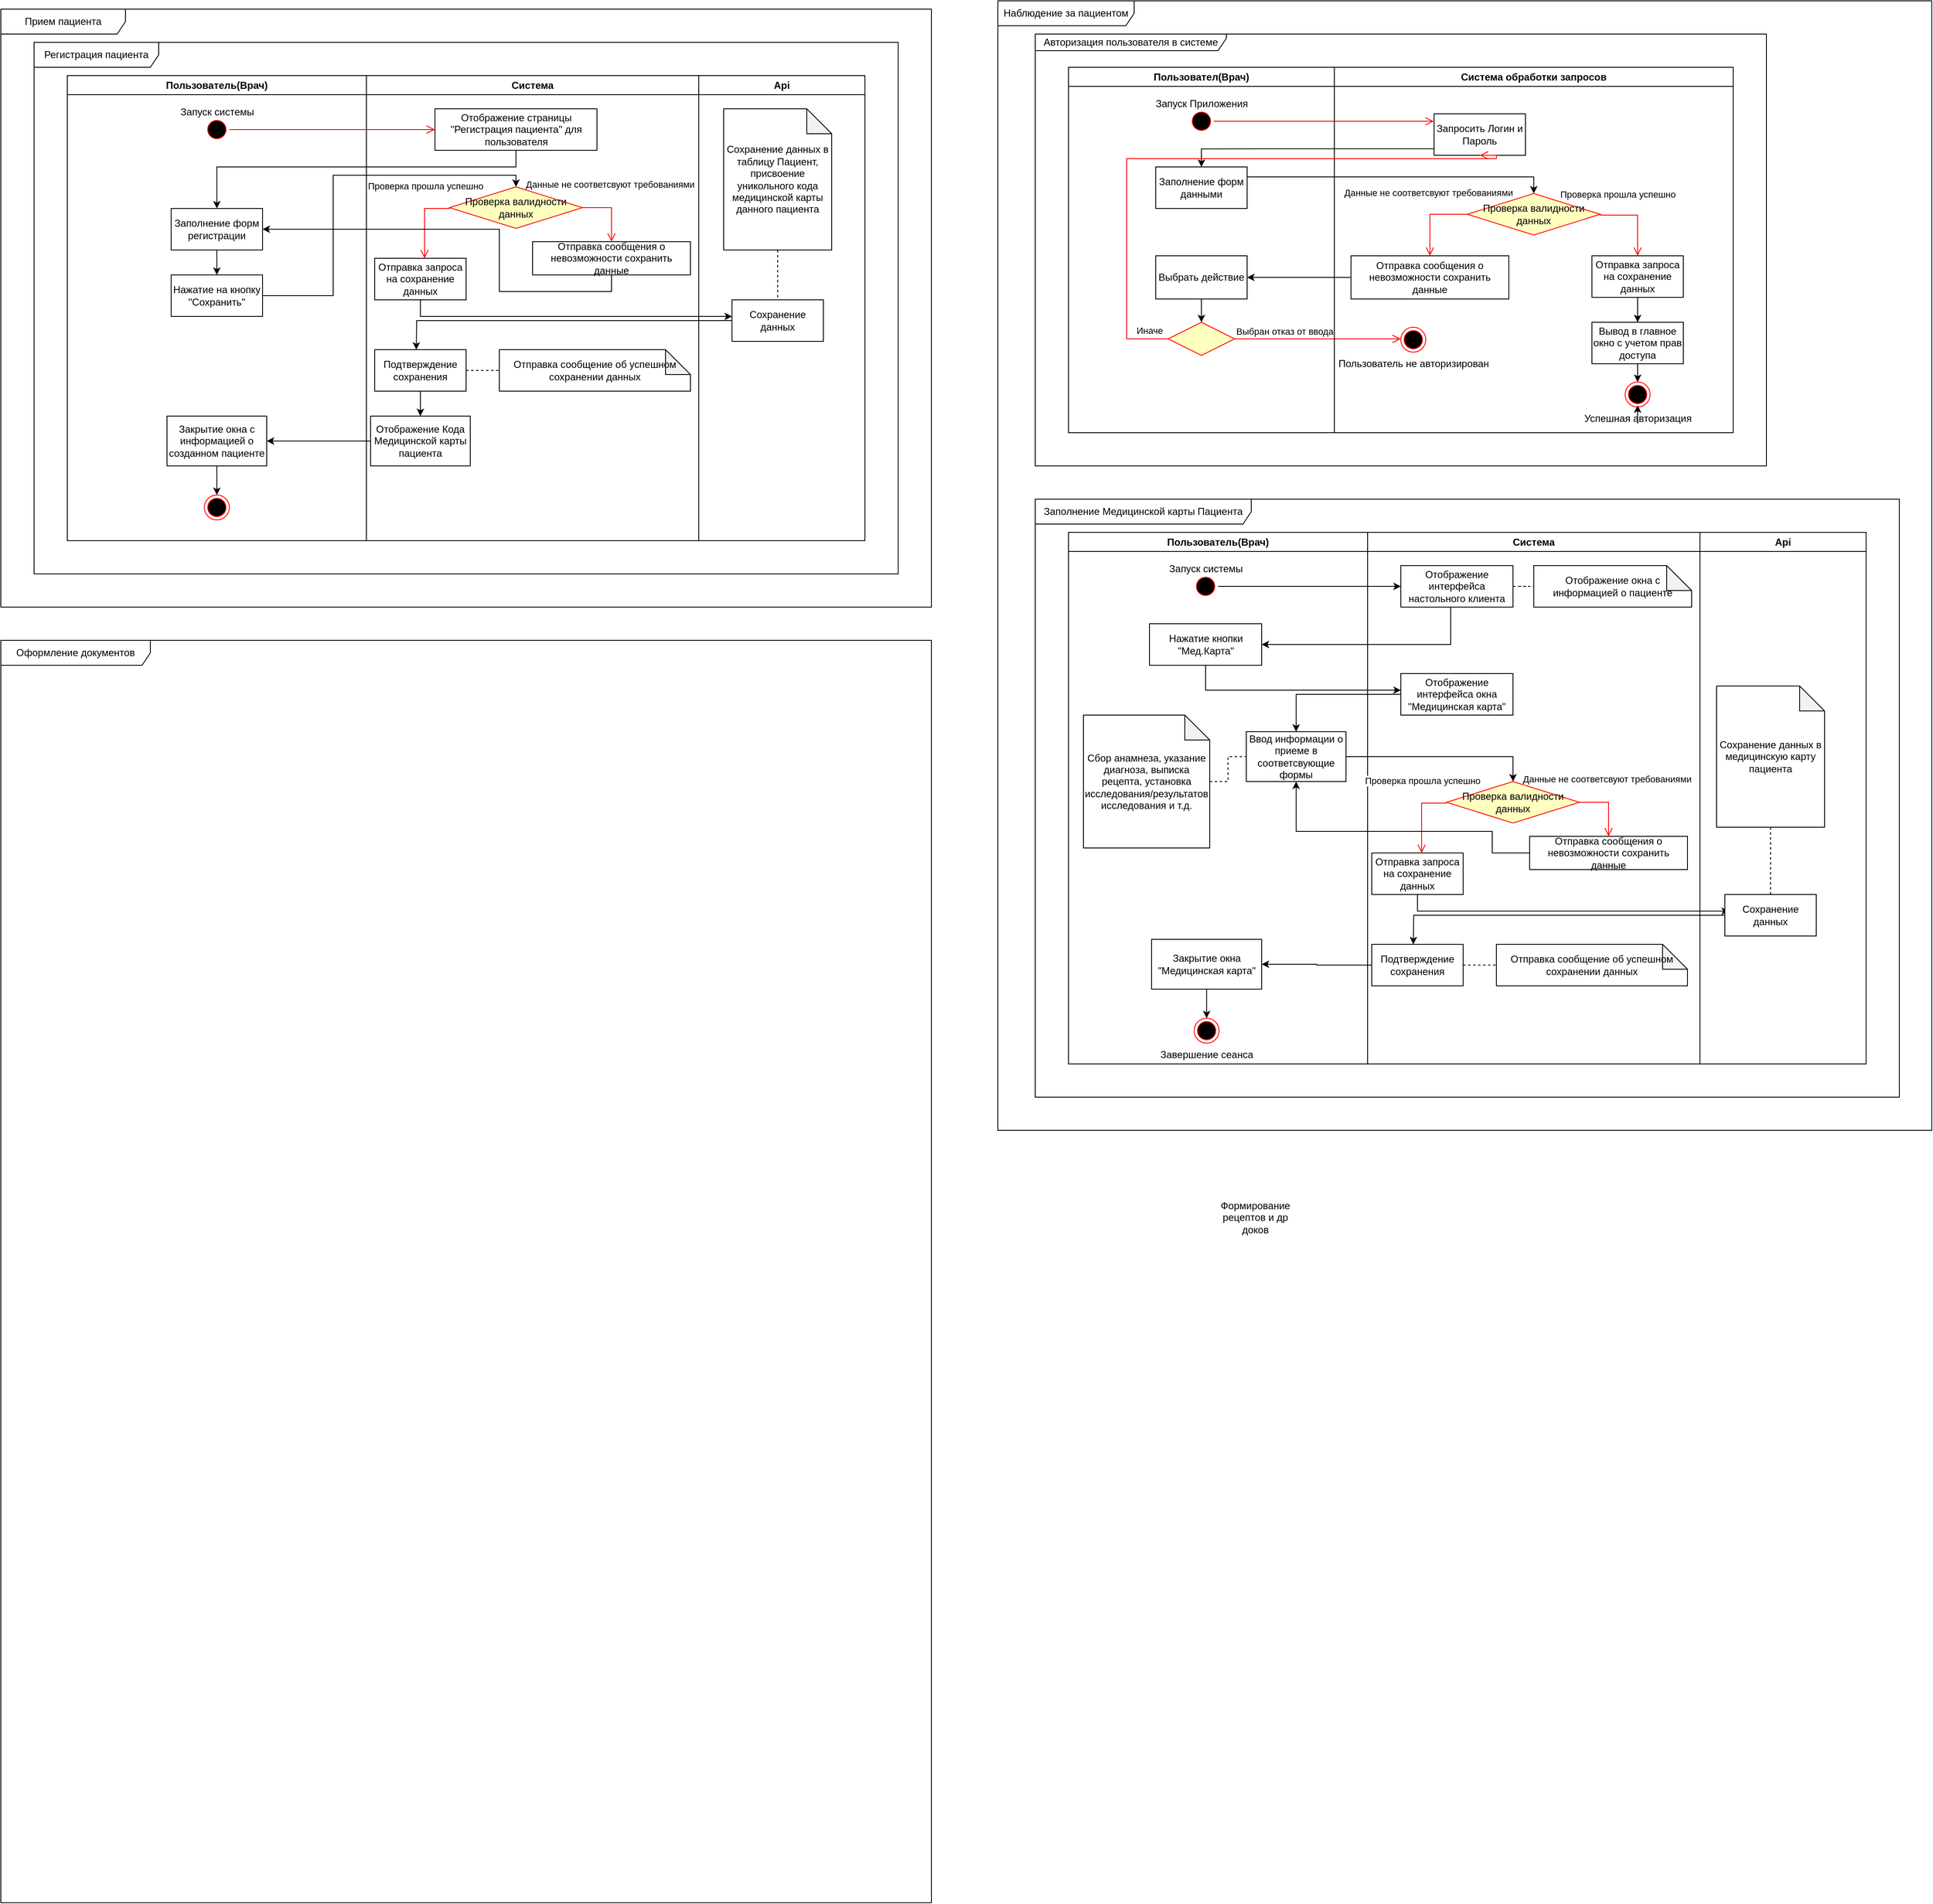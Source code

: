 <mxfile version="23.1.5" type="device">
  <diagram name="Страница — 1" id="VFu7LpfkQne6E0G_gx2B">
    <mxGraphModel dx="1615" dy="982" grid="1" gridSize="10" guides="1" tooltips="1" connect="1" arrows="1" fold="1" page="1" pageScale="1" pageWidth="827" pageHeight="1169" math="0" shadow="0">
      <root>
        <mxCell id="0" />
        <mxCell id="1" parent="0" />
        <mxCell id="1vLvSGxopapzkzXCBn_X-2" value="Пользователь(Врач)" style="swimlane;whiteSpace=wrap;html=1;" parent="1" vertex="1">
          <mxGeometry x="80" y="120" width="360" height="560" as="geometry" />
        </mxCell>
        <mxCell id="1vLvSGxopapzkzXCBn_X-15" value="Запуск системы&lt;br&gt;&lt;br&gt;&lt;br&gt;&lt;div&gt;&lt;br&gt;&lt;/div&gt;" style="ellipse;html=1;shape=startState;fillColor=#000000;strokeColor=#ff0000;" parent="1vLvSGxopapzkzXCBn_X-2" vertex="1">
          <mxGeometry x="165" y="50" width="30" height="30" as="geometry" />
        </mxCell>
        <mxCell id="1vLvSGxopapzkzXCBn_X-26" style="edgeStyle=orthogonalEdgeStyle;rounded=0;orthogonalLoop=1;jettySize=auto;html=1;" parent="1vLvSGxopapzkzXCBn_X-2" source="1vLvSGxopapzkzXCBn_X-25" edge="1">
          <mxGeometry relative="1" as="geometry">
            <mxPoint x="180" y="240" as="targetPoint" />
          </mxGeometry>
        </mxCell>
        <mxCell id="1vLvSGxopapzkzXCBn_X-25" value="Заполнение форм регистрации" style="html=1;whiteSpace=wrap;" parent="1vLvSGxopapzkzXCBn_X-2" vertex="1">
          <mxGeometry x="125" y="160" width="110" height="50" as="geometry" />
        </mxCell>
        <mxCell id="1vLvSGxopapzkzXCBn_X-32" value="Нажатие на кнопку &quot;Сохранить&quot;" style="html=1;whiteSpace=wrap;" parent="1vLvSGxopapzkzXCBn_X-2" vertex="1">
          <mxGeometry x="125" y="240" width="110" height="50" as="geometry" />
        </mxCell>
        <mxCell id="1vLvSGxopapzkzXCBn_X-53" style="edgeStyle=orthogonalEdgeStyle;rounded=0;orthogonalLoop=1;jettySize=auto;html=1;entryX=0.5;entryY=0;entryDx=0;entryDy=0;" parent="1vLvSGxopapzkzXCBn_X-2" source="1vLvSGxopapzkzXCBn_X-49" target="1vLvSGxopapzkzXCBn_X-52" edge="1">
          <mxGeometry relative="1" as="geometry" />
        </mxCell>
        <mxCell id="1vLvSGxopapzkzXCBn_X-49" value="Закрытие окна с информацией о созданном пациенте" style="rounded=0;whiteSpace=wrap;html=1;" parent="1vLvSGxopapzkzXCBn_X-2" vertex="1">
          <mxGeometry x="120" y="410" width="120" height="60" as="geometry" />
        </mxCell>
        <mxCell id="1vLvSGxopapzkzXCBn_X-52" value="" style="ellipse;html=1;shape=endState;fillColor=#000000;strokeColor=#ff0000;" parent="1vLvSGxopapzkzXCBn_X-2" vertex="1">
          <mxGeometry x="165" y="505" width="30" height="30" as="geometry" />
        </mxCell>
        <mxCell id="1vLvSGxopapzkzXCBn_X-5" value="Система" style="swimlane;whiteSpace=wrap;html=1;" parent="1" vertex="1">
          <mxGeometry x="440" y="120" width="400" height="560" as="geometry" />
        </mxCell>
        <mxCell id="1vLvSGxopapzkzXCBn_X-22" value="Отображение страницы &quot;Регистрация пациента&quot; для пользователя" style="html=1;whiteSpace=wrap;" parent="1vLvSGxopapzkzXCBn_X-5" vertex="1">
          <mxGeometry x="82.5" y="40" width="195" height="50" as="geometry" />
        </mxCell>
        <mxCell id="1vLvSGxopapzkzXCBn_X-29" value="Проверка валидности данных" style="rhombus;whiteSpace=wrap;html=1;fontColor=#000000;fillColor=#ffffc0;strokeColor=#ff0000;" parent="1vLvSGxopapzkzXCBn_X-5" vertex="1">
          <mxGeometry x="100" y="134" width="160" height="50" as="geometry" />
        </mxCell>
        <mxCell id="1vLvSGxopapzkzXCBn_X-34" value="Отправка сообщения о невозможности сохранить данные" style="html=1;whiteSpace=wrap;" parent="1vLvSGxopapzkzXCBn_X-5" vertex="1">
          <mxGeometry x="200" y="200" width="190" height="40" as="geometry" />
        </mxCell>
        <mxCell id="1vLvSGxopapzkzXCBn_X-30" value="Данные не соответсвуют требованиями" style="edgeStyle=orthogonalEdgeStyle;html=1;align=left;verticalAlign=bottom;endArrow=open;endSize=8;strokeColor=#ff0000;rounded=0;exitX=1;exitY=0.5;exitDx=0;exitDy=0;entryX=0.5;entryY=0;entryDx=0;entryDy=0;" parent="1vLvSGxopapzkzXCBn_X-5" source="1vLvSGxopapzkzXCBn_X-29" target="1vLvSGxopapzkzXCBn_X-34" edge="1">
          <mxGeometry x="-1" y="73" relative="1" as="geometry">
            <mxPoint x="320" y="200" as="targetPoint" />
            <mxPoint x="260" y="170" as="sourcePoint" />
            <mxPoint x="-70" y="54" as="offset" />
          </mxGeometry>
        </mxCell>
        <mxCell id="1vLvSGxopapzkzXCBn_X-37" style="edgeStyle=orthogonalEdgeStyle;rounded=0;orthogonalLoop=1;jettySize=auto;html=1;" parent="1vLvSGxopapzkzXCBn_X-5" source="1vLvSGxopapzkzXCBn_X-36" edge="1">
          <mxGeometry relative="1" as="geometry">
            <mxPoint x="440" y="290" as="targetPoint" />
            <Array as="points">
              <mxPoint x="65" y="290" />
            </Array>
          </mxGeometry>
        </mxCell>
        <mxCell id="1vLvSGxopapzkzXCBn_X-36" value="Отправка запроса на сохранение данных" style="html=1;whiteSpace=wrap;" parent="1vLvSGxopapzkzXCBn_X-5" vertex="1">
          <mxGeometry x="10" y="220" width="110" height="50" as="geometry" />
        </mxCell>
        <mxCell id="1vLvSGxopapzkzXCBn_X-31" value="Проверка прошла успешно" style="edgeStyle=orthogonalEdgeStyle;html=1;align=left;verticalAlign=top;endArrow=open;endSize=8;strokeColor=#ff0000;rounded=0;exitX=0;exitY=0.5;exitDx=0;exitDy=0;" parent="1vLvSGxopapzkzXCBn_X-5" source="1vLvSGxopapzkzXCBn_X-29" edge="1">
          <mxGeometry x="-0.319" y="-81" relative="1" as="geometry">
            <mxPoint x="70" y="220" as="targetPoint" />
            <Array as="points">
              <mxPoint x="100" y="160" />
              <mxPoint x="70" y="160" />
              <mxPoint x="70" y="220" />
            </Array>
            <mxPoint x="11" y="-40" as="offset" />
          </mxGeometry>
        </mxCell>
        <mxCell id="1vLvSGxopapzkzXCBn_X-43" style="edgeStyle=orthogonalEdgeStyle;rounded=0;orthogonalLoop=1;jettySize=auto;html=1;" parent="1vLvSGxopapzkzXCBn_X-5" source="1vLvSGxopapzkzXCBn_X-40" edge="1">
          <mxGeometry relative="1" as="geometry">
            <mxPoint x="65" y="410" as="targetPoint" />
          </mxGeometry>
        </mxCell>
        <mxCell id="1vLvSGxopapzkzXCBn_X-40" value="Подтверждение сохранения" style="html=1;whiteSpace=wrap;" parent="1vLvSGxopapzkzXCBn_X-5" vertex="1">
          <mxGeometry x="10" y="330" width="110" height="50" as="geometry" />
        </mxCell>
        <mxCell id="1vLvSGxopapzkzXCBn_X-41" value="Отправка сообщение об успешном сохранении данных" style="shape=note;whiteSpace=wrap;html=1;backgroundOutline=1;darkOpacity=0.05;" parent="1vLvSGxopapzkzXCBn_X-5" vertex="1">
          <mxGeometry x="160" y="330" width="230" height="50" as="geometry" />
        </mxCell>
        <mxCell id="1vLvSGxopapzkzXCBn_X-42" style="edgeStyle=orthogonalEdgeStyle;rounded=0;orthogonalLoop=1;jettySize=auto;html=1;entryX=0;entryY=0.5;entryDx=0;entryDy=0;entryPerimeter=0;dashed=1;endArrow=none;endFill=0;" parent="1vLvSGxopapzkzXCBn_X-5" source="1vLvSGxopapzkzXCBn_X-40" target="1vLvSGxopapzkzXCBn_X-41" edge="1">
          <mxGeometry relative="1" as="geometry" />
        </mxCell>
        <mxCell id="1vLvSGxopapzkzXCBn_X-48" style="edgeStyle=orthogonalEdgeStyle;rounded=0;orthogonalLoop=1;jettySize=auto;html=1;" parent="1vLvSGxopapzkzXCBn_X-5" source="1vLvSGxopapzkzXCBn_X-45" edge="1">
          <mxGeometry relative="1" as="geometry">
            <mxPoint x="-120" y="440" as="targetPoint" />
          </mxGeometry>
        </mxCell>
        <mxCell id="1vLvSGxopapzkzXCBn_X-45" value="Отображение Кода Медицинской карты пациента" style="rounded=0;whiteSpace=wrap;html=1;" parent="1vLvSGxopapzkzXCBn_X-5" vertex="1">
          <mxGeometry x="5" y="410" width="120" height="60" as="geometry" />
        </mxCell>
        <mxCell id="1vLvSGxopapzkzXCBn_X-6" value="Api" style="swimlane;whiteSpace=wrap;html=1;" parent="1" vertex="1">
          <mxGeometry x="840" y="120" width="200" height="560" as="geometry" />
        </mxCell>
        <mxCell id="1vLvSGxopapzkzXCBn_X-39" style="edgeStyle=orthogonalEdgeStyle;rounded=0;orthogonalLoop=1;jettySize=auto;html=1;" parent="1vLvSGxopapzkzXCBn_X-6" source="1vLvSGxopapzkzXCBn_X-38" edge="1">
          <mxGeometry relative="1" as="geometry">
            <mxPoint x="-340" y="330" as="targetPoint" />
          </mxGeometry>
        </mxCell>
        <mxCell id="1vLvSGxopapzkzXCBn_X-38" value="Сохранение данных" style="html=1;whiteSpace=wrap;" parent="1vLvSGxopapzkzXCBn_X-6" vertex="1">
          <mxGeometry x="40" y="270" width="110" height="50" as="geometry" />
        </mxCell>
        <mxCell id="1vLvSGxopapzkzXCBn_X-47" style="edgeStyle=orthogonalEdgeStyle;rounded=0;orthogonalLoop=1;jettySize=auto;html=1;entryX=0.5;entryY=0;entryDx=0;entryDy=0;endArrow=none;endFill=0;dashed=1;" parent="1vLvSGxopapzkzXCBn_X-6" source="1vLvSGxopapzkzXCBn_X-46" target="1vLvSGxopapzkzXCBn_X-38" edge="1">
          <mxGeometry relative="1" as="geometry" />
        </mxCell>
        <mxCell id="1vLvSGxopapzkzXCBn_X-46" value="Сохранение данных в таблицу Пациент, присвоение уникольного кода медицинской карты данного пациента" style="shape=note;whiteSpace=wrap;html=1;backgroundOutline=1;darkOpacity=0.05;" parent="1vLvSGxopapzkzXCBn_X-6" vertex="1">
          <mxGeometry x="30" y="40" width="130" height="170" as="geometry" />
        </mxCell>
        <mxCell id="1vLvSGxopapzkzXCBn_X-16" value="" style="edgeStyle=orthogonalEdgeStyle;html=1;verticalAlign=bottom;endArrow=open;endSize=8;strokeColor=#ff0000;rounded=0;entryX=0;entryY=0.5;entryDx=0;entryDy=0;" parent="1" source="1vLvSGxopapzkzXCBn_X-15" target="1vLvSGxopapzkzXCBn_X-22" edge="1">
          <mxGeometry relative="1" as="geometry">
            <mxPoint x="520" y="175" as="targetPoint" />
          </mxGeometry>
        </mxCell>
        <mxCell id="1vLvSGxopapzkzXCBn_X-33" style="edgeStyle=orthogonalEdgeStyle;rounded=0;orthogonalLoop=1;jettySize=auto;html=1;entryX=0.5;entryY=0;entryDx=0;entryDy=0;exitX=1;exitY=0.5;exitDx=0;exitDy=0;" parent="1" source="1vLvSGxopapzkzXCBn_X-32" target="1vLvSGxopapzkzXCBn_X-29" edge="1">
          <mxGeometry relative="1" as="geometry">
            <Array as="points">
              <mxPoint x="400" y="385" />
              <mxPoint x="400" y="240" />
              <mxPoint x="620" y="240" />
            </Array>
          </mxGeometry>
        </mxCell>
        <mxCell id="1vLvSGxopapzkzXCBn_X-24" style="edgeStyle=orthogonalEdgeStyle;rounded=0;orthogonalLoop=1;jettySize=auto;html=1;exitX=0.5;exitY=1;exitDx=0;exitDy=0;entryX=0.5;entryY=0;entryDx=0;entryDy=0;" parent="1" source="1vLvSGxopapzkzXCBn_X-22" target="1vLvSGxopapzkzXCBn_X-25" edge="1">
          <mxGeometry relative="1" as="geometry">
            <mxPoint x="260" y="240" as="targetPoint" />
            <Array as="points">
              <mxPoint x="620" y="230" />
              <mxPoint x="260" y="230" />
            </Array>
          </mxGeometry>
        </mxCell>
        <mxCell id="1vLvSGxopapzkzXCBn_X-35" style="edgeStyle=orthogonalEdgeStyle;rounded=0;orthogonalLoop=1;jettySize=auto;html=1;entryX=1;entryY=0.5;entryDx=0;entryDy=0;" parent="1" source="1vLvSGxopapzkzXCBn_X-34" target="1vLvSGxopapzkzXCBn_X-25" edge="1">
          <mxGeometry relative="1" as="geometry">
            <Array as="points">
              <mxPoint x="735" y="380" />
              <mxPoint x="600" y="380" />
              <mxPoint x="600" y="305" />
            </Array>
          </mxGeometry>
        </mxCell>
        <mxCell id="1vLvSGxopapzkzXCBn_X-54" value="Регистрация пациента" style="shape=umlFrame;whiteSpace=wrap;html=1;pointerEvents=0;width=150;height=30;" parent="1" vertex="1">
          <mxGeometry x="40" y="80" width="1040" height="640" as="geometry" />
        </mxCell>
        <mxCell id="1vLvSGxopapzkzXCBn_X-55" value="Заполнение Медицинской карты Пациента" style="shape=umlFrame;whiteSpace=wrap;html=1;pointerEvents=0;width=260;height=30;" parent="1" vertex="1">
          <mxGeometry x="1245" y="630" width="1040" height="720" as="geometry" />
        </mxCell>
        <mxCell id="1vLvSGxopapzkzXCBn_X-56" value="Пользовател(Врач)" style="swimlane;whiteSpace=wrap;html=1;" parent="1" vertex="1">
          <mxGeometry x="1285" y="110" width="320" height="440" as="geometry" />
        </mxCell>
        <mxCell id="1vLvSGxopapzkzXCBn_X-58" value="Запуск Приложения&lt;br&gt;&lt;br&gt;&lt;br&gt;&lt;div&gt;&lt;br&gt;&lt;/div&gt;" style="ellipse;html=1;shape=startState;fillColor=#000000;strokeColor=#ff0000;" parent="1vLvSGxopapzkzXCBn_X-56" vertex="1">
          <mxGeometry x="145" y="50" width="30" height="30" as="geometry" />
        </mxCell>
        <mxCell id="1vLvSGxopapzkzXCBn_X-61" value="Заполнение форм данными" style="html=1;whiteSpace=wrap;" parent="1vLvSGxopapzkzXCBn_X-56" vertex="1">
          <mxGeometry x="105" y="120" width="110" height="50" as="geometry" />
        </mxCell>
        <mxCell id="1vLvSGxopapzkzXCBn_X-79" style="edgeStyle=orthogonalEdgeStyle;rounded=0;orthogonalLoop=1;jettySize=auto;html=1;entryX=0.5;entryY=0;entryDx=0;entryDy=0;" parent="1vLvSGxopapzkzXCBn_X-56" source="1vLvSGxopapzkzXCBn_X-74" target="1vLvSGxopapzkzXCBn_X-76" edge="1">
          <mxGeometry relative="1" as="geometry" />
        </mxCell>
        <mxCell id="1vLvSGxopapzkzXCBn_X-74" value="Выбрать действие" style="html=1;whiteSpace=wrap;" parent="1vLvSGxopapzkzXCBn_X-56" vertex="1">
          <mxGeometry x="105" y="227" width="110" height="52" as="geometry" />
        </mxCell>
        <mxCell id="1vLvSGxopapzkzXCBn_X-76" value="" style="rhombus;whiteSpace=wrap;html=1;fontColor=#000000;fillColor=#ffffc0;strokeColor=#ff0000;" parent="1vLvSGxopapzkzXCBn_X-56" vertex="1">
          <mxGeometry x="120" y="307" width="80" height="40" as="geometry" />
        </mxCell>
        <mxCell id="1vLvSGxopapzkzXCBn_X-77" value="Выбран отказ от ввода" style="edgeStyle=orthogonalEdgeStyle;html=1;align=left;verticalAlign=bottom;endArrow=open;endSize=8;strokeColor=#ff0000;rounded=0;" parent="1vLvSGxopapzkzXCBn_X-56" source="1vLvSGxopapzkzXCBn_X-76" edge="1">
          <mxGeometry x="-1" relative="1" as="geometry">
            <mxPoint x="400" y="327" as="targetPoint" />
          </mxGeometry>
        </mxCell>
        <mxCell id="1vLvSGxopapzkzXCBn_X-57" value="Система обработки запросов" style="swimlane;whiteSpace=wrap;html=1;" parent="1" vertex="1">
          <mxGeometry x="1605" y="110" width="480" height="440" as="geometry" />
        </mxCell>
        <mxCell id="1vLvSGxopapzkzXCBn_X-60" value="Запросить Логин и Пароль" style="html=1;whiteSpace=wrap;" parent="1vLvSGxopapzkzXCBn_X-57" vertex="1">
          <mxGeometry x="120" y="56" width="110" height="50" as="geometry" />
        </mxCell>
        <mxCell id="1vLvSGxopapzkzXCBn_X-63" value="Проверка валидности данных" style="rhombus;whiteSpace=wrap;html=1;fontColor=#000000;fillColor=#ffffc0;strokeColor=#ff0000;" parent="1vLvSGxopapzkzXCBn_X-57" vertex="1">
          <mxGeometry x="160" y="152" width="160" height="50" as="geometry" />
        </mxCell>
        <mxCell id="1vLvSGxopapzkzXCBn_X-64" value="Отправка сообщения о невозможности сохранить данные" style="html=1;whiteSpace=wrap;" parent="1vLvSGxopapzkzXCBn_X-57" vertex="1">
          <mxGeometry x="20" y="227" width="190" height="52" as="geometry" />
        </mxCell>
        <mxCell id="1vLvSGxopapzkzXCBn_X-65" value="Данные не соответсвуют требованиями" style="edgeStyle=orthogonalEdgeStyle;html=1;align=left;verticalAlign=bottom;endArrow=open;endSize=8;strokeColor=#ff0000;rounded=0;exitX=0;exitY=0.5;exitDx=0;exitDy=0;entryX=0.5;entryY=0;entryDx=0;entryDy=0;" parent="1vLvSGxopapzkzXCBn_X-57" source="1vLvSGxopapzkzXCBn_X-63" target="1vLvSGxopapzkzXCBn_X-64" edge="1">
          <mxGeometry x="-0.052" y="-106" relative="1" as="geometry">
            <mxPoint x="330" y="218" as="targetPoint" />
            <mxPoint x="270" y="188" as="sourcePoint" />
            <mxPoint x="1" y="-17" as="offset" />
            <Array as="points">
              <mxPoint x="115" y="177" />
            </Array>
          </mxGeometry>
        </mxCell>
        <mxCell id="1vLvSGxopapzkzXCBn_X-70" value="" style="edgeStyle=orthogonalEdgeStyle;rounded=0;orthogonalLoop=1;jettySize=auto;html=1;" parent="1vLvSGxopapzkzXCBn_X-57" source="1vLvSGxopapzkzXCBn_X-66" target="1vLvSGxopapzkzXCBn_X-69" edge="1">
          <mxGeometry relative="1" as="geometry" />
        </mxCell>
        <mxCell id="1vLvSGxopapzkzXCBn_X-66" value="Отправка запроса на сохранение данных" style="html=1;whiteSpace=wrap;" parent="1vLvSGxopapzkzXCBn_X-57" vertex="1">
          <mxGeometry x="310" y="227" width="110" height="50" as="geometry" />
        </mxCell>
        <mxCell id="1vLvSGxopapzkzXCBn_X-67" value="Проверка прошла успешно" style="edgeStyle=orthogonalEdgeStyle;html=1;align=left;verticalAlign=top;endArrow=open;endSize=8;strokeColor=#ff0000;rounded=0;exitX=1;exitY=0.5;exitDx=0;exitDy=0;entryX=0.5;entryY=0;entryDx=0;entryDy=0;" parent="1vLvSGxopapzkzXCBn_X-57" source="1vLvSGxopapzkzXCBn_X-63" target="1vLvSGxopapzkzXCBn_X-66" edge="1">
          <mxGeometry x="-1" y="-62" relative="1" as="geometry">
            <mxPoint x="80" y="238" as="targetPoint" />
            <Array as="points">
              <mxPoint x="320" y="178" />
              <mxPoint x="365" y="178" />
            </Array>
            <mxPoint x="12" y="-37" as="offset" />
          </mxGeometry>
        </mxCell>
        <mxCell id="1vLvSGxopapzkzXCBn_X-72" style="edgeStyle=orthogonalEdgeStyle;rounded=0;orthogonalLoop=1;jettySize=auto;html=1;entryX=0.5;entryY=0;entryDx=0;entryDy=0;" parent="1vLvSGxopapzkzXCBn_X-57" source="1vLvSGxopapzkzXCBn_X-71" edge="1">
          <mxGeometry relative="1" as="geometry">
            <mxPoint x="365" y="407" as="targetPoint" />
          </mxGeometry>
        </mxCell>
        <mxCell id="1vLvSGxopapzkzXCBn_X-69" value="Вывод в главное окно с учетом прав доступа" style="html=1;whiteSpace=wrap;" parent="1vLvSGxopapzkzXCBn_X-57" vertex="1">
          <mxGeometry x="310" y="307" width="110" height="50" as="geometry" />
        </mxCell>
        <mxCell id="1vLvSGxopapzkzXCBn_X-80" value="&lt;br&gt;&lt;br&gt;&lt;br&gt;&lt;br&gt;Пользователь не авторизирован" style="ellipse;html=1;shape=endState;fillColor=#000000;strokeColor=#ff0000;" parent="1vLvSGxopapzkzXCBn_X-57" vertex="1">
          <mxGeometry x="80" y="313" width="30" height="30" as="geometry" />
        </mxCell>
        <mxCell id="1vLvSGxopapzkzXCBn_X-81" value="" style="edgeStyle=orthogonalEdgeStyle;rounded=0;orthogonalLoop=1;jettySize=auto;html=1;entryX=0.5;entryY=0;entryDx=0;entryDy=0;" parent="1vLvSGxopapzkzXCBn_X-57" source="1vLvSGxopapzkzXCBn_X-69" target="1vLvSGxopapzkzXCBn_X-71" edge="1">
          <mxGeometry relative="1" as="geometry">
            <mxPoint x="925" y="1117" as="sourcePoint" />
            <mxPoint x="925" y="1167" as="targetPoint" />
          </mxGeometry>
        </mxCell>
        <mxCell id="1vLvSGxopapzkzXCBn_X-71" value="&lt;br&gt;&lt;br&gt;&lt;br&gt;&lt;br&gt;Успешная авторизация" style="ellipse;html=1;shape=endState;fillColor=#000000;strokeColor=#ff0000;" parent="1vLvSGxopapzkzXCBn_X-57" vertex="1">
          <mxGeometry x="350" y="379" width="30" height="30" as="geometry" />
        </mxCell>
        <mxCell id="1vLvSGxopapzkzXCBn_X-62" style="edgeStyle=orthogonalEdgeStyle;rounded=0;orthogonalLoop=1;jettySize=auto;html=1;entryX=0.5;entryY=0;entryDx=0;entryDy=0;exitX=0;exitY=0.843;exitDx=0;exitDy=0;exitPerimeter=0;" parent="1" source="1vLvSGxopapzkzXCBn_X-60" target="1vLvSGxopapzkzXCBn_X-61" edge="1">
          <mxGeometry relative="1" as="geometry">
            <mxPoint x="1715" y="208" as="sourcePoint" />
            <mxPoint x="1370" y="242.5" as="targetPoint" />
          </mxGeometry>
        </mxCell>
        <mxCell id="1vLvSGxopapzkzXCBn_X-68" style="edgeStyle=orthogonalEdgeStyle;rounded=0;orthogonalLoop=1;jettySize=auto;html=1;entryX=0.5;entryY=0;entryDx=0;entryDy=0;" parent="1" source="1vLvSGxopapzkzXCBn_X-61" target="1vLvSGxopapzkzXCBn_X-63" edge="1">
          <mxGeometry relative="1" as="geometry">
            <Array as="points">
              <mxPoint x="1845" y="242" />
            </Array>
          </mxGeometry>
        </mxCell>
        <mxCell id="1vLvSGxopapzkzXCBn_X-75" value="" style="edgeStyle=orthogonalEdgeStyle;rounded=0;orthogonalLoop=1;jettySize=auto;html=1;" parent="1" source="1vLvSGxopapzkzXCBn_X-64" target="1vLvSGxopapzkzXCBn_X-74" edge="1">
          <mxGeometry relative="1" as="geometry" />
        </mxCell>
        <mxCell id="1vLvSGxopapzkzXCBn_X-59" value="" style="edgeStyle=orthogonalEdgeStyle;html=1;verticalAlign=bottom;endArrow=open;endSize=8;strokeColor=#ff0000;rounded=0;entryX=-0.004;entryY=0.181;entryDx=0;entryDy=0;entryPerimeter=0;" parent="1" source="1vLvSGxopapzkzXCBn_X-58" target="1vLvSGxopapzkzXCBn_X-60" edge="1">
          <mxGeometry relative="1" as="geometry">
            <mxPoint x="1885" y="175" as="targetPoint" />
          </mxGeometry>
        </mxCell>
        <mxCell id="1vLvSGxopapzkzXCBn_X-78" value="Иначе" style="edgeStyle=orthogonalEdgeStyle;html=1;align=left;verticalAlign=top;endArrow=open;endSize=8;strokeColor=#ff0000;rounded=0;entryX=0.5;entryY=1;entryDx=0;entryDy=0;" parent="1" source="1vLvSGxopapzkzXCBn_X-76" target="1vLvSGxopapzkzXCBn_X-60" edge="1">
          <mxGeometry x="-0.801" y="-10" relative="1" as="geometry">
            <mxPoint x="1445" y="517" as="targetPoint" />
            <Array as="points">
              <mxPoint x="1355" y="437" />
              <mxPoint x="1355" y="220" />
              <mxPoint x="1800" y="220" />
              <mxPoint x="1800" y="216" />
            </Array>
            <mxPoint as="offset" />
          </mxGeometry>
        </mxCell>
        <mxCell id="1vLvSGxopapzkzXCBn_X-82" value="Авторизация пользователя в системе" style="shape=umlFrame;whiteSpace=wrap;html=1;pointerEvents=0;width=230;height=20;" parent="1" vertex="1">
          <mxGeometry x="1245" y="70" width="880" height="520" as="geometry" />
        </mxCell>
        <mxCell id="1vLvSGxopapzkzXCBn_X-89" value="Пользователь(Врач)" style="swimlane;whiteSpace=wrap;html=1;" parent="1" vertex="1">
          <mxGeometry x="1285" y="670" width="360" height="640" as="geometry" />
        </mxCell>
        <mxCell id="1vLvSGxopapzkzXCBn_X-93" value="Запуск системы&lt;br&gt;&lt;br&gt;&lt;br&gt;&lt;div&gt;&lt;br&gt;&lt;/div&gt;" style="ellipse;html=1;shape=startState;fillColor=#000000;strokeColor=#ff0000;" parent="1vLvSGxopapzkzXCBn_X-89" vertex="1">
          <mxGeometry x="150" y="50" width="30" height="30" as="geometry" />
        </mxCell>
        <mxCell id="1vLvSGxopapzkzXCBn_X-98" value="Нажатие кнопки &quot;Мед.Карта&quot;" style="html=1;whiteSpace=wrap;" parent="1vLvSGxopapzkzXCBn_X-89" vertex="1">
          <mxGeometry x="97.5" y="110" width="135" height="50" as="geometry" />
        </mxCell>
        <mxCell id="1vLvSGxopapzkzXCBn_X-104" value="Ввод информации о приеме в соответсвующие формы" style="rounded=0;whiteSpace=wrap;html=1;" parent="1vLvSGxopapzkzXCBn_X-89" vertex="1">
          <mxGeometry x="214" y="240" width="120" height="60" as="geometry" />
        </mxCell>
        <mxCell id="1vLvSGxopapzkzXCBn_X-106" style="edgeStyle=orthogonalEdgeStyle;rounded=0;orthogonalLoop=1;jettySize=auto;html=1;entryX=0;entryY=0.5;entryDx=0;entryDy=0;endArrow=none;endFill=0;dashed=1;" parent="1vLvSGxopapzkzXCBn_X-89" source="1vLvSGxopapzkzXCBn_X-105" target="1vLvSGxopapzkzXCBn_X-104" edge="1">
          <mxGeometry relative="1" as="geometry" />
        </mxCell>
        <mxCell id="1vLvSGxopapzkzXCBn_X-105" value="Сбор анамнеза, указание диагноза, выписка рецепта, установка исследования/результатов исследования и т.д." style="shape=note;whiteSpace=wrap;html=1;backgroundOutline=1;darkOpacity=0.05;" parent="1vLvSGxopapzkzXCBn_X-89" vertex="1">
          <mxGeometry x="18" y="220" width="152" height="160" as="geometry" />
        </mxCell>
        <mxCell id="1vLvSGxopapzkzXCBn_X-131" value="Закрытие окна &quot;Медицинская карта&quot;" style="rounded=0;whiteSpace=wrap;html=1;" parent="1vLvSGxopapzkzXCBn_X-89" vertex="1">
          <mxGeometry x="100" y="490" width="132.5" height="60" as="geometry" />
        </mxCell>
        <mxCell id="1vLvSGxopapzkzXCBn_X-132" value="&lt;br&gt;&lt;br&gt;&lt;br&gt;&lt;br&gt;Завершение сеанса" style="ellipse;html=1;shape=endState;fillColor=#000000;strokeColor=#ff0000;" parent="1vLvSGxopapzkzXCBn_X-89" vertex="1">
          <mxGeometry x="151.25" y="585" width="30" height="30" as="geometry" />
        </mxCell>
        <mxCell id="1vLvSGxopapzkzXCBn_X-130" style="edgeStyle=orthogonalEdgeStyle;rounded=0;orthogonalLoop=1;jettySize=auto;html=1;entryX=0.5;entryY=0;entryDx=0;entryDy=0;" parent="1vLvSGxopapzkzXCBn_X-89" source="1vLvSGxopapzkzXCBn_X-131" target="1vLvSGxopapzkzXCBn_X-132" edge="1">
          <mxGeometry relative="1" as="geometry" />
        </mxCell>
        <mxCell id="1vLvSGxopapzkzXCBn_X-90" value="Система" style="swimlane;whiteSpace=wrap;html=1;" parent="1" vertex="1">
          <mxGeometry x="1645" y="670" width="400" height="640" as="geometry" />
        </mxCell>
        <mxCell id="1vLvSGxopapzkzXCBn_X-94" value="Отображение интерфейса настольного клиента" style="html=1;whiteSpace=wrap;" parent="1vLvSGxopapzkzXCBn_X-90" vertex="1">
          <mxGeometry x="40" y="40" width="135" height="50" as="geometry" />
        </mxCell>
        <mxCell id="1vLvSGxopapzkzXCBn_X-95" value="Отображение окна с информацией о пациенте" style="shape=note;whiteSpace=wrap;html=1;backgroundOutline=1;darkOpacity=0.05;" parent="1vLvSGxopapzkzXCBn_X-90" vertex="1">
          <mxGeometry x="200" y="40" width="190" height="50" as="geometry" />
        </mxCell>
        <mxCell id="1vLvSGxopapzkzXCBn_X-96" style="edgeStyle=orthogonalEdgeStyle;rounded=0;orthogonalLoop=1;jettySize=auto;html=1;entryX=0;entryY=0.5;entryDx=0;entryDy=0;entryPerimeter=0;dashed=1;endArrow=none;endFill=0;" parent="1vLvSGxopapzkzXCBn_X-90" source="1vLvSGxopapzkzXCBn_X-94" target="1vLvSGxopapzkzXCBn_X-95" edge="1">
          <mxGeometry relative="1" as="geometry" />
        </mxCell>
        <mxCell id="1vLvSGxopapzkzXCBn_X-101" value="Отображение интерфейса окна &quot;Медицинская карта&quot;" style="html=1;whiteSpace=wrap;" parent="1vLvSGxopapzkzXCBn_X-90" vertex="1">
          <mxGeometry x="40" y="170" width="135" height="50" as="geometry" />
        </mxCell>
        <mxCell id="1vLvSGxopapzkzXCBn_X-114" value="Проверка валидности данных" style="rhombus;whiteSpace=wrap;html=1;fontColor=#000000;fillColor=#ffffc0;strokeColor=#ff0000;" parent="1vLvSGxopapzkzXCBn_X-90" vertex="1">
          <mxGeometry x="95" y="300" width="160" height="50" as="geometry" />
        </mxCell>
        <mxCell id="1vLvSGxopapzkzXCBn_X-115" value="Отправка сообщения о невозможности сохранить данные" style="html=1;whiteSpace=wrap;" parent="1vLvSGxopapzkzXCBn_X-90" vertex="1">
          <mxGeometry x="195" y="366" width="190" height="40" as="geometry" />
        </mxCell>
        <mxCell id="1vLvSGxopapzkzXCBn_X-116" value="Данные не соответсвуют требованиями" style="edgeStyle=orthogonalEdgeStyle;html=1;align=left;verticalAlign=bottom;endArrow=open;endSize=8;strokeColor=#ff0000;rounded=0;exitX=1;exitY=0.5;exitDx=0;exitDy=0;entryX=0.5;entryY=0;entryDx=0;entryDy=0;" parent="1vLvSGxopapzkzXCBn_X-90" source="1vLvSGxopapzkzXCBn_X-114" target="1vLvSGxopapzkzXCBn_X-115" edge="1">
          <mxGeometry x="-1" y="73" relative="1" as="geometry">
            <mxPoint x="315" y="366" as="targetPoint" />
            <mxPoint x="255" y="336" as="sourcePoint" />
            <mxPoint x="-70" y="54" as="offset" />
          </mxGeometry>
        </mxCell>
        <mxCell id="1vLvSGxopapzkzXCBn_X-117" style="edgeStyle=orthogonalEdgeStyle;rounded=0;orthogonalLoop=1;jettySize=auto;html=1;" parent="1vLvSGxopapzkzXCBn_X-90" source="1vLvSGxopapzkzXCBn_X-118" edge="1">
          <mxGeometry relative="1" as="geometry">
            <mxPoint x="435" y="456" as="targetPoint" />
            <Array as="points">
              <mxPoint x="60" y="456" />
            </Array>
          </mxGeometry>
        </mxCell>
        <mxCell id="1vLvSGxopapzkzXCBn_X-118" value="Отправка запроса на сохранение данных" style="html=1;whiteSpace=wrap;" parent="1vLvSGxopapzkzXCBn_X-90" vertex="1">
          <mxGeometry x="5" y="386" width="110" height="50" as="geometry" />
        </mxCell>
        <mxCell id="1vLvSGxopapzkzXCBn_X-119" value="Проверка прошла успешно" style="edgeStyle=orthogonalEdgeStyle;html=1;align=left;verticalAlign=top;endArrow=open;endSize=8;strokeColor=#ff0000;rounded=0;exitX=0;exitY=0.5;exitDx=0;exitDy=0;" parent="1vLvSGxopapzkzXCBn_X-90" source="1vLvSGxopapzkzXCBn_X-114" edge="1">
          <mxGeometry x="-0.319" y="-81" relative="1" as="geometry">
            <mxPoint x="65" y="386" as="targetPoint" />
            <Array as="points">
              <mxPoint x="95" y="326" />
              <mxPoint x="65" y="326" />
              <mxPoint x="65" y="386" />
            </Array>
            <mxPoint x="11" y="-40" as="offset" />
          </mxGeometry>
        </mxCell>
        <mxCell id="1vLvSGxopapzkzXCBn_X-121" value="Подтверждение сохранения" style="html=1;whiteSpace=wrap;" parent="1vLvSGxopapzkzXCBn_X-90" vertex="1">
          <mxGeometry x="5" y="496" width="110" height="50" as="geometry" />
        </mxCell>
        <mxCell id="1vLvSGxopapzkzXCBn_X-122" value="Отправка сообщение об успешном сохранении данных" style="shape=note;whiteSpace=wrap;html=1;backgroundOutline=1;darkOpacity=0.05;" parent="1vLvSGxopapzkzXCBn_X-90" vertex="1">
          <mxGeometry x="155" y="496" width="230" height="50" as="geometry" />
        </mxCell>
        <mxCell id="1vLvSGxopapzkzXCBn_X-123" style="edgeStyle=orthogonalEdgeStyle;rounded=0;orthogonalLoop=1;jettySize=auto;html=1;entryX=0;entryY=0.5;entryDx=0;entryDy=0;entryPerimeter=0;dashed=1;endArrow=none;endFill=0;" parent="1vLvSGxopapzkzXCBn_X-90" source="1vLvSGxopapzkzXCBn_X-121" target="1vLvSGxopapzkzXCBn_X-122" edge="1">
          <mxGeometry relative="1" as="geometry" />
        </mxCell>
        <mxCell id="1vLvSGxopapzkzXCBn_X-125" style="edgeStyle=orthogonalEdgeStyle;rounded=0;orthogonalLoop=1;jettySize=auto;html=1;" parent="1vLvSGxopapzkzXCBn_X-90" source="1vLvSGxopapzkzXCBn_X-126" edge="1">
          <mxGeometry relative="1" as="geometry">
            <mxPoint x="55" y="496" as="targetPoint" />
          </mxGeometry>
        </mxCell>
        <mxCell id="1vLvSGxopapzkzXCBn_X-91" value="Api" style="swimlane;whiteSpace=wrap;html=1;" parent="1" vertex="1">
          <mxGeometry x="2045" y="670" width="200" height="640" as="geometry" />
        </mxCell>
        <mxCell id="1vLvSGxopapzkzXCBn_X-126" value="Сохранение данных" style="html=1;whiteSpace=wrap;" parent="1vLvSGxopapzkzXCBn_X-91" vertex="1">
          <mxGeometry x="30" y="436" width="110" height="50" as="geometry" />
        </mxCell>
        <mxCell id="1vLvSGxopapzkzXCBn_X-128" value="Сохранение данных в медицинскую карту пациента" style="shape=note;whiteSpace=wrap;html=1;backgroundOutline=1;darkOpacity=0.05;" parent="1vLvSGxopapzkzXCBn_X-91" vertex="1">
          <mxGeometry x="20" y="185" width="130" height="170" as="geometry" />
        </mxCell>
        <mxCell id="1vLvSGxopapzkzXCBn_X-127" style="edgeStyle=orthogonalEdgeStyle;rounded=0;orthogonalLoop=1;jettySize=auto;html=1;entryX=0.5;entryY=0;entryDx=0;entryDy=0;endArrow=none;endFill=0;dashed=1;exitX=0.5;exitY=1;exitDx=0;exitDy=0;exitPerimeter=0;" parent="1vLvSGxopapzkzXCBn_X-91" source="1vLvSGxopapzkzXCBn_X-128" target="1vLvSGxopapzkzXCBn_X-126" edge="1">
          <mxGeometry relative="1" as="geometry">
            <mxPoint x="90" y="376" as="sourcePoint" />
          </mxGeometry>
        </mxCell>
        <mxCell id="1vLvSGxopapzkzXCBn_X-92" value="" style="edgeStyle=orthogonalEdgeStyle;rounded=0;orthogonalLoop=1;jettySize=auto;html=1;entryX=0;entryY=0.5;entryDx=0;entryDy=0;" parent="1" source="1vLvSGxopapzkzXCBn_X-93" target="1vLvSGxopapzkzXCBn_X-94" edge="1">
          <mxGeometry relative="1" as="geometry">
            <mxPoint x="1515" y="735" as="targetPoint" />
          </mxGeometry>
        </mxCell>
        <mxCell id="1vLvSGxopapzkzXCBn_X-99" value="" style="edgeStyle=orthogonalEdgeStyle;rounded=0;orthogonalLoop=1;jettySize=auto;html=1;" parent="1" source="1vLvSGxopapzkzXCBn_X-94" target="1vLvSGxopapzkzXCBn_X-98" edge="1">
          <mxGeometry relative="1" as="geometry">
            <Array as="points">
              <mxPoint x="1745" y="805" />
            </Array>
          </mxGeometry>
        </mxCell>
        <mxCell id="1vLvSGxopapzkzXCBn_X-102" value="" style="edgeStyle=orthogonalEdgeStyle;rounded=0;orthogonalLoop=1;jettySize=auto;html=1;" parent="1" source="1vLvSGxopapzkzXCBn_X-98" target="1vLvSGxopapzkzXCBn_X-101" edge="1">
          <mxGeometry relative="1" as="geometry">
            <Array as="points">
              <mxPoint x="1450" y="860" />
            </Array>
          </mxGeometry>
        </mxCell>
        <mxCell id="1vLvSGxopapzkzXCBn_X-103" style="edgeStyle=orthogonalEdgeStyle;rounded=0;orthogonalLoop=1;jettySize=auto;html=1;entryX=0.5;entryY=0;entryDx=0;entryDy=0;" parent="1" source="1vLvSGxopapzkzXCBn_X-101" target="1vLvSGxopapzkzXCBn_X-104" edge="1">
          <mxGeometry relative="1" as="geometry">
            <mxPoint x="1445" y="910" as="targetPoint" />
          </mxGeometry>
        </mxCell>
        <mxCell id="1vLvSGxopapzkzXCBn_X-108" value="" style="edgeStyle=orthogonalEdgeStyle;rounded=0;orthogonalLoop=1;jettySize=auto;html=1;entryX=0.5;entryY=0;entryDx=0;entryDy=0;" parent="1" source="1vLvSGxopapzkzXCBn_X-104" target="1vLvSGxopapzkzXCBn_X-114" edge="1">
          <mxGeometry relative="1" as="geometry">
            <mxPoint x="1699" y="940" as="targetPoint" />
          </mxGeometry>
        </mxCell>
        <mxCell id="1vLvSGxopapzkzXCBn_X-129" style="edgeStyle=orthogonalEdgeStyle;rounded=0;orthogonalLoop=1;jettySize=auto;html=1;entryX=0.5;entryY=1;entryDx=0;entryDy=0;exitX=0;exitY=0.5;exitDx=0;exitDy=0;" parent="1" source="1vLvSGxopapzkzXCBn_X-115" target="1vLvSGxopapzkzXCBn_X-104" edge="1">
          <mxGeometry relative="1" as="geometry">
            <Array as="points">
              <mxPoint x="1795" y="1056" />
              <mxPoint x="1795" y="1030" />
              <mxPoint x="1559" y="1030" />
            </Array>
          </mxGeometry>
        </mxCell>
        <mxCell id="1vLvSGxopapzkzXCBn_X-120" style="edgeStyle=orthogonalEdgeStyle;rounded=0;orthogonalLoop=1;jettySize=auto;html=1;entryX=1;entryY=0.5;entryDx=0;entryDy=0;" parent="1" source="1vLvSGxopapzkzXCBn_X-121" target="1vLvSGxopapzkzXCBn_X-131" edge="1">
          <mxGeometry relative="1" as="geometry">
            <mxPoint x="1705" y="1246" as="targetPoint" />
          </mxGeometry>
        </mxCell>
        <mxCell id="1vLvSGxopapzkzXCBn_X-134" value="Прием пациента" style="shape=umlFrame;whiteSpace=wrap;html=1;pointerEvents=0;width=150;height=30;" parent="1" vertex="1">
          <mxGeometry y="40" width="1120" height="720" as="geometry" />
        </mxCell>
        <mxCell id="1vLvSGxopapzkzXCBn_X-135" value="Наблюдение за пациентом" style="shape=umlFrame;whiteSpace=wrap;html=1;pointerEvents=0;width=164;height=30;" parent="1" vertex="1">
          <mxGeometry x="1200" y="30" width="1124" height="1360" as="geometry" />
        </mxCell>
        <mxCell id="1vLvSGxopapzkzXCBn_X-136" value="Оформление документов" style="shape=umlFrame;whiteSpace=wrap;html=1;pointerEvents=0;width=180;height=30;" parent="1" vertex="1">
          <mxGeometry y="800" width="1120" height="1520" as="geometry" />
        </mxCell>
        <mxCell id="9fMQ39LgBv4s3cg6nBR2-1" value="Формирование рецептов и др доков" style="text;html=1;align=center;verticalAlign=middle;whiteSpace=wrap;rounded=0;" vertex="1" parent="1">
          <mxGeometry x="1480" y="1480" width="60" height="30" as="geometry" />
        </mxCell>
      </root>
    </mxGraphModel>
  </diagram>
</mxfile>

